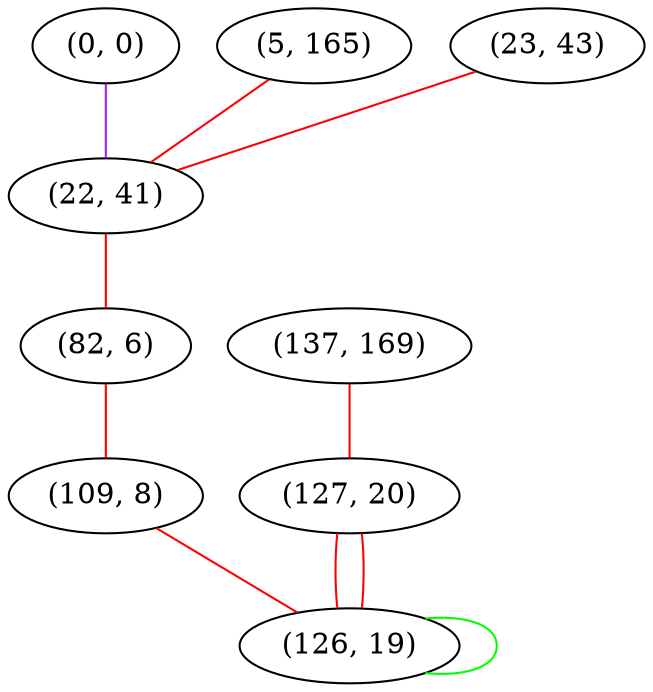 graph "" {
"(0, 0)";
"(5, 165)";
"(23, 43)";
"(137, 169)";
"(127, 20)";
"(22, 41)";
"(82, 6)";
"(109, 8)";
"(126, 19)";
"(0, 0)" -- "(22, 41)"  [color=purple, key=0, weight=4];
"(5, 165)" -- "(22, 41)"  [color=red, key=0, weight=1];
"(23, 43)" -- "(22, 41)"  [color=red, key=0, weight=1];
"(137, 169)" -- "(127, 20)"  [color=red, key=0, weight=1];
"(127, 20)" -- "(126, 19)"  [color=red, key=0, weight=1];
"(127, 20)" -- "(126, 19)"  [color=red, key=1, weight=1];
"(22, 41)" -- "(82, 6)"  [color=red, key=0, weight=1];
"(82, 6)" -- "(109, 8)"  [color=red, key=0, weight=1];
"(109, 8)" -- "(126, 19)"  [color=red, key=0, weight=1];
"(126, 19)" -- "(126, 19)"  [color=green, key=0, weight=2];
}
